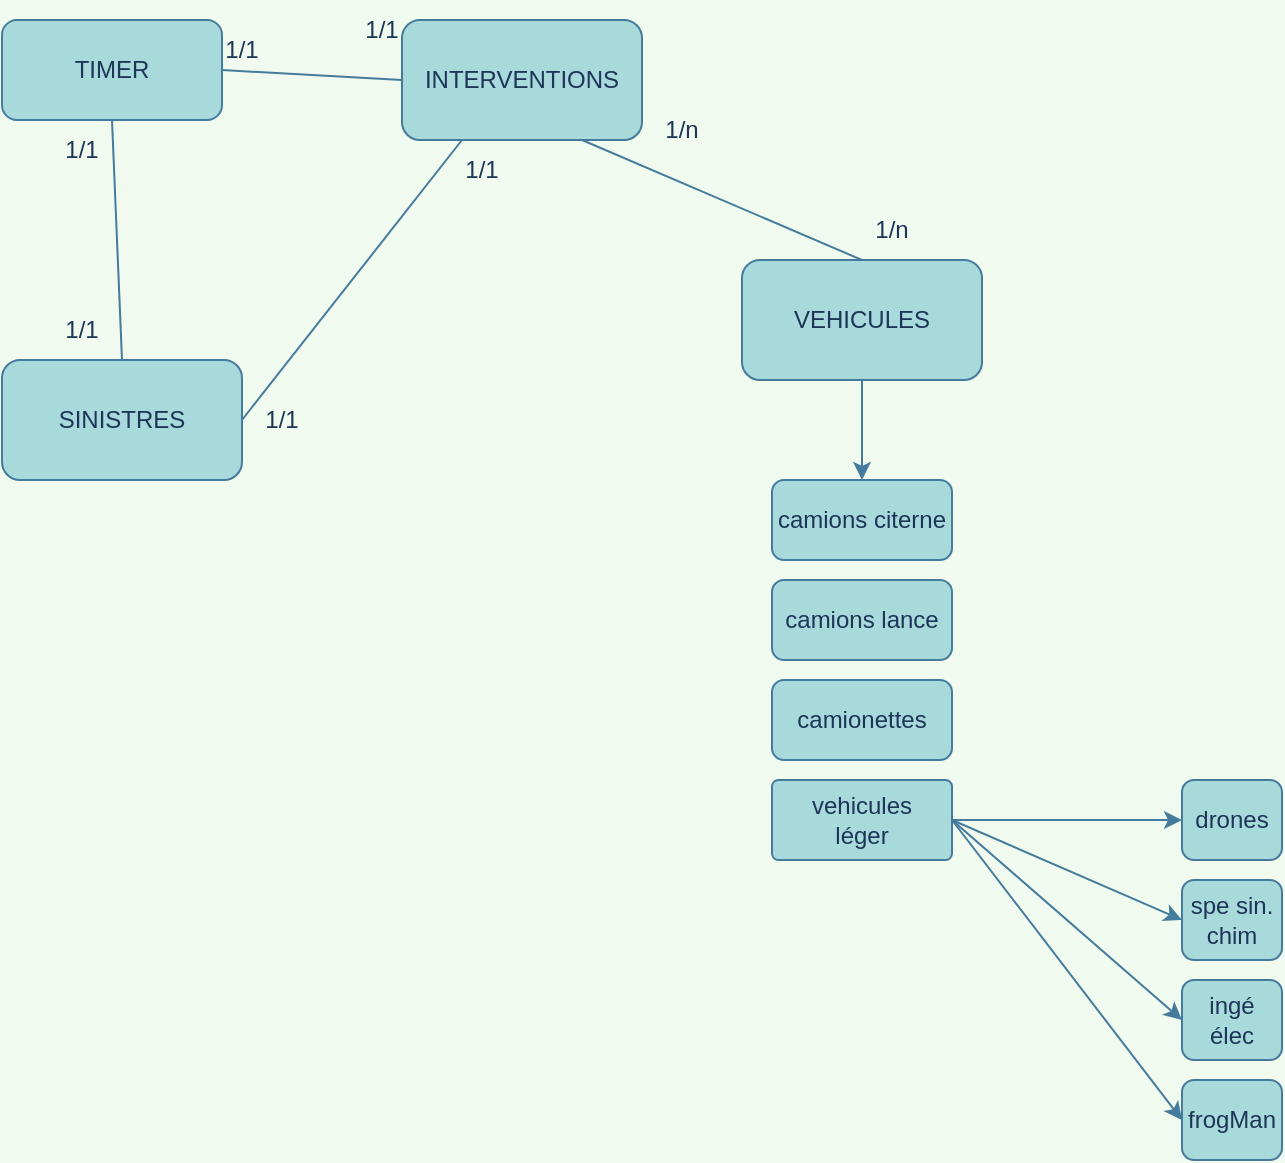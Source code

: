<mxfile version="20.3.7" type="github"><diagram id="g39z6b7T5u7wjiJpVqJI" name="Page-1"><mxGraphModel dx="1422" dy="786" grid="1" gridSize="10" guides="1" tooltips="1" connect="1" arrows="1" fold="1" page="1" pageScale="1" pageWidth="827" pageHeight="1169" background="#F1FAEE" math="0" shadow="0"><root><mxCell id="0"/><mxCell id="1" parent="0"/><mxCell id="6Xrw7S0juN4AnhAxpibm-1" value="SINISTRES" style="rounded=1;whiteSpace=wrap;html=1;fillColor=#A8DADC;strokeColor=#457B9D;fontColor=#1D3557;" parent="1" vertex="1"><mxGeometry x="120" y="260" width="120" height="60" as="geometry"/></mxCell><mxCell id="6Xrw7S0juN4AnhAxpibm-21" style="edgeStyle=orthogonalEdgeStyle;rounded=0;orthogonalLoop=1;jettySize=auto;html=1;labelBackgroundColor=#F1FAEE;strokeColor=#457B9D;fontColor=#1D3557;curved=1;" parent="1" source="6Xrw7S0juN4AnhAxpibm-2" target="6Xrw7S0juN4AnhAxpibm-4" edge="1"><mxGeometry relative="1" as="geometry"/></mxCell><mxCell id="6Xrw7S0juN4AnhAxpibm-2" value="VEHICULES" style="rounded=1;whiteSpace=wrap;html=1;fillColor=#A8DADC;strokeColor=#457B9D;fontColor=#1D3557;" parent="1" vertex="1"><mxGeometry x="490" y="210" width="120" height="60" as="geometry"/></mxCell><mxCell id="6Xrw7S0juN4AnhAxpibm-3" value="TIMER" style="rounded=1;whiteSpace=wrap;html=1;fillColor=#A8DADC;strokeColor=#457B9D;fontColor=#1D3557;" parent="1" vertex="1"><mxGeometry x="120" y="90" width="110" height="50" as="geometry"/></mxCell><mxCell id="6Xrw7S0juN4AnhAxpibm-4" value="camions citerne" style="rounded=1;whiteSpace=wrap;html=1;fillColor=#A8DADC;strokeColor=#457B9D;fontColor=#1D3557;" parent="1" vertex="1"><mxGeometry x="505" y="320" width="90" height="40" as="geometry"/></mxCell><mxCell id="6Xrw7S0juN4AnhAxpibm-5" value="camions lance" style="rounded=1;whiteSpace=wrap;html=1;fillColor=#A8DADC;strokeColor=#457B9D;fontColor=#1D3557;" parent="1" vertex="1"><mxGeometry x="505" y="370" width="90" height="40" as="geometry"/></mxCell><mxCell id="6Xrw7S0juN4AnhAxpibm-16" style="edgeStyle=orthogonalEdgeStyle;rounded=0;orthogonalLoop=1;jettySize=auto;html=1;entryX=0;entryY=0.5;entryDx=0;entryDy=0;labelBackgroundColor=#F1FAEE;strokeColor=#457B9D;fontColor=#1D3557;curved=1;" parent="1" source="6Xrw7S0juN4AnhAxpibm-6" target="6Xrw7S0juN4AnhAxpibm-12" edge="1"><mxGeometry relative="1" as="geometry"/></mxCell><mxCell id="6Xrw7S0juN4AnhAxpibm-6" value="vehicules&lt;br&gt;léger" style="rounded=1;whiteSpace=wrap;html=1;arcSize=8;fillColor=#A8DADC;strokeColor=#457B9D;fontColor=#1D3557;" parent="1" vertex="1"><mxGeometry x="505" y="470" width="90" height="40" as="geometry"/></mxCell><mxCell id="6Xrw7S0juN4AnhAxpibm-7" value="camionettes" style="rounded=1;whiteSpace=wrap;html=1;fillColor=#A8DADC;strokeColor=#457B9D;fontColor=#1D3557;" parent="1" vertex="1"><mxGeometry x="505" y="420" width="90" height="40" as="geometry"/></mxCell><mxCell id="6Xrw7S0juN4AnhAxpibm-12" value="drones" style="rounded=1;whiteSpace=wrap;html=1;fillColor=#A8DADC;strokeColor=#457B9D;fontColor=#1D3557;" parent="1" vertex="1"><mxGeometry x="710" y="470" width="50" height="40" as="geometry"/></mxCell><mxCell id="6Xrw7S0juN4AnhAxpibm-13" value="spe sin. chim" style="rounded=1;whiteSpace=wrap;html=1;fillColor=#A8DADC;strokeColor=#457B9D;fontColor=#1D3557;" parent="1" vertex="1"><mxGeometry x="710" y="520" width="50" height="40" as="geometry"/></mxCell><mxCell id="6Xrw7S0juN4AnhAxpibm-14" value="ingé élec" style="rounded=1;whiteSpace=wrap;html=1;fillColor=#A8DADC;strokeColor=#457B9D;fontColor=#1D3557;" parent="1" vertex="1"><mxGeometry x="710" y="570" width="50" height="40" as="geometry"/></mxCell><mxCell id="6Xrw7S0juN4AnhAxpibm-15" value="frogMan" style="rounded=1;whiteSpace=wrap;html=1;fillColor=#A8DADC;strokeColor=#457B9D;fontColor=#1D3557;" parent="1" vertex="1"><mxGeometry x="710" y="620" width="50" height="40" as="geometry"/></mxCell><mxCell id="6Xrw7S0juN4AnhAxpibm-18" value="" style="endArrow=classic;html=1;rounded=0;exitX=1;exitY=0.5;exitDx=0;exitDy=0;entryX=0;entryY=0.5;entryDx=0;entryDy=0;labelBackgroundColor=#F1FAEE;strokeColor=#457B9D;fontColor=#1D3557;curved=1;" parent="1" source="6Xrw7S0juN4AnhAxpibm-6" target="6Xrw7S0juN4AnhAxpibm-13" edge="1"><mxGeometry width="50" height="50" relative="1" as="geometry"><mxPoint x="390" y="430" as="sourcePoint"/><mxPoint x="440" y="380" as="targetPoint"/></mxGeometry></mxCell><mxCell id="6Xrw7S0juN4AnhAxpibm-19" value="" style="endArrow=classic;html=1;rounded=0;exitX=1;exitY=0.5;exitDx=0;exitDy=0;entryX=0;entryY=0.5;entryDx=0;entryDy=0;labelBackgroundColor=#F1FAEE;strokeColor=#457B9D;fontColor=#1D3557;curved=1;" parent="1" source="6Xrw7S0juN4AnhAxpibm-6" target="6Xrw7S0juN4AnhAxpibm-14" edge="1"><mxGeometry width="50" height="50" relative="1" as="geometry"><mxPoint x="605" y="500" as="sourcePoint"/><mxPoint x="720" y="550" as="targetPoint"/></mxGeometry></mxCell><mxCell id="6Xrw7S0juN4AnhAxpibm-20" value="" style="endArrow=classic;html=1;rounded=0;exitX=1;exitY=0.5;exitDx=0;exitDy=0;entryX=0;entryY=0.5;entryDx=0;entryDy=0;labelBackgroundColor=#F1FAEE;strokeColor=#457B9D;fontColor=#1D3557;curved=1;" parent="1" source="6Xrw7S0juN4AnhAxpibm-6" target="6Xrw7S0juN4AnhAxpibm-15" edge="1"><mxGeometry width="50" height="50" relative="1" as="geometry"><mxPoint x="605" y="500" as="sourcePoint"/><mxPoint x="720" y="600" as="targetPoint"/></mxGeometry></mxCell><mxCell id="U5lZaZwAeSTGTi6D5XY2-1" value="INTERVENTIONS" style="rounded=1;whiteSpace=wrap;html=1;fillColor=#A8DADC;strokeColor=#457B9D;fontColor=#1D3557;" vertex="1" parent="1"><mxGeometry x="320" y="90" width="120" height="60" as="geometry"/></mxCell><mxCell id="U5lZaZwAeSTGTi6D5XY2-4" value="" style="endArrow=none;html=1;rounded=0;entryX=0.5;entryY=0;entryDx=0;entryDy=0;exitX=0.75;exitY=1;exitDx=0;exitDy=0;labelBackgroundColor=#F1FAEE;strokeColor=#457B9D;fontColor=#1D3557;curved=1;" edge="1" parent="1" source="U5lZaZwAeSTGTi6D5XY2-1" target="6Xrw7S0juN4AnhAxpibm-2"><mxGeometry width="50" height="50" relative="1" as="geometry"><mxPoint x="390" y="410" as="sourcePoint"/><mxPoint x="440" y="360" as="targetPoint"/></mxGeometry></mxCell><mxCell id="U5lZaZwAeSTGTi6D5XY2-5" value="" style="endArrow=none;html=1;rounded=0;exitX=1;exitY=0.5;exitDx=0;exitDy=0;entryX=0.25;entryY=1;entryDx=0;entryDy=0;labelBackgroundColor=#F1FAEE;strokeColor=#457B9D;fontColor=#1D3557;curved=1;" edge="1" parent="1" source="6Xrw7S0juN4AnhAxpibm-1" target="U5lZaZwAeSTGTi6D5XY2-1"><mxGeometry width="50" height="50" relative="1" as="geometry"><mxPoint x="390" y="410" as="sourcePoint"/><mxPoint x="440" y="360" as="targetPoint"/><Array as="points"/></mxGeometry></mxCell><mxCell id="U5lZaZwAeSTGTi6D5XY2-6" value="" style="endArrow=none;html=1;rounded=0;exitX=0.5;exitY=0;exitDx=0;exitDy=0;entryX=0.5;entryY=1;entryDx=0;entryDy=0;labelBackgroundColor=#F1FAEE;strokeColor=#457B9D;fontColor=#1D3557;curved=1;" edge="1" parent="1" source="6Xrw7S0juN4AnhAxpibm-1" target="6Xrw7S0juN4AnhAxpibm-3"><mxGeometry width="50" height="50" relative="1" as="geometry"><mxPoint x="140" y="190" as="sourcePoint"/><mxPoint x="190" y="140" as="targetPoint"/></mxGeometry></mxCell><mxCell id="U5lZaZwAeSTGTi6D5XY2-7" value="" style="endArrow=none;html=1;rounded=0;exitX=1;exitY=0.5;exitDx=0;exitDy=0;entryX=0;entryY=0.5;entryDx=0;entryDy=0;labelBackgroundColor=#F1FAEE;strokeColor=#457B9D;fontColor=#1D3557;curved=1;" edge="1" parent="1" source="6Xrw7S0juN4AnhAxpibm-3" target="U5lZaZwAeSTGTi6D5XY2-1"><mxGeometry width="50" height="50" relative="1" as="geometry"><mxPoint x="390" y="410" as="sourcePoint"/><mxPoint x="440" y="360" as="targetPoint"/></mxGeometry></mxCell><mxCell id="U5lZaZwAeSTGTi6D5XY2-9" value="1/n" style="text;html=1;strokeColor=none;fillColor=none;align=center;verticalAlign=middle;whiteSpace=wrap;rounded=0;fontColor=#1D3557;" vertex="1" parent="1"><mxGeometry x="535" y="180" width="60" height="30" as="geometry"/></mxCell><mxCell id="U5lZaZwAeSTGTi6D5XY2-10" value="1/n" style="text;html=1;strokeColor=none;fillColor=none;align=center;verticalAlign=middle;whiteSpace=wrap;rounded=0;fontColor=#1D3557;" vertex="1" parent="1"><mxGeometry x="430" y="130" width="60" height="30" as="geometry"/></mxCell><mxCell id="U5lZaZwAeSTGTi6D5XY2-11" value="1/1" style="text;html=1;strokeColor=none;fillColor=none;align=center;verticalAlign=middle;whiteSpace=wrap;rounded=0;fontColor=#1D3557;" vertex="1" parent="1"><mxGeometry x="230" y="275" width="60" height="30" as="geometry"/></mxCell><mxCell id="U5lZaZwAeSTGTi6D5XY2-12" value="1/1" style="text;html=1;strokeColor=none;fillColor=none;align=center;verticalAlign=middle;whiteSpace=wrap;rounded=0;fontColor=#1D3557;" vertex="1" parent="1"><mxGeometry x="130" y="230" width="60" height="30" as="geometry"/></mxCell><mxCell id="U5lZaZwAeSTGTi6D5XY2-13" value="1/1" style="text;html=1;strokeColor=none;fillColor=none;align=center;verticalAlign=middle;whiteSpace=wrap;rounded=0;fontColor=#1D3557;" vertex="1" parent="1"><mxGeometry x="130" y="140" width="60" height="30" as="geometry"/></mxCell><mxCell id="U5lZaZwAeSTGTi6D5XY2-14" value="1/1" style="text;html=1;strokeColor=none;fillColor=none;align=center;verticalAlign=middle;whiteSpace=wrap;rounded=0;fontColor=#1D3557;" vertex="1" parent="1"><mxGeometry x="210" y="90" width="60" height="30" as="geometry"/></mxCell><mxCell id="U5lZaZwAeSTGTi6D5XY2-17" value="1/1" style="text;html=1;strokeColor=none;fillColor=none;align=center;verticalAlign=middle;whiteSpace=wrap;rounded=0;fontColor=#1D3557;" vertex="1" parent="1"><mxGeometry x="280" y="80" width="60" height="30" as="geometry"/></mxCell><mxCell id="U5lZaZwAeSTGTi6D5XY2-18" value="1/1" style="text;html=1;strokeColor=none;fillColor=none;align=center;verticalAlign=middle;whiteSpace=wrap;rounded=0;fontColor=#1D3557;" vertex="1" parent="1"><mxGeometry x="330" y="150" width="60" height="30" as="geometry"/></mxCell></root></mxGraphModel></diagram></mxfile>